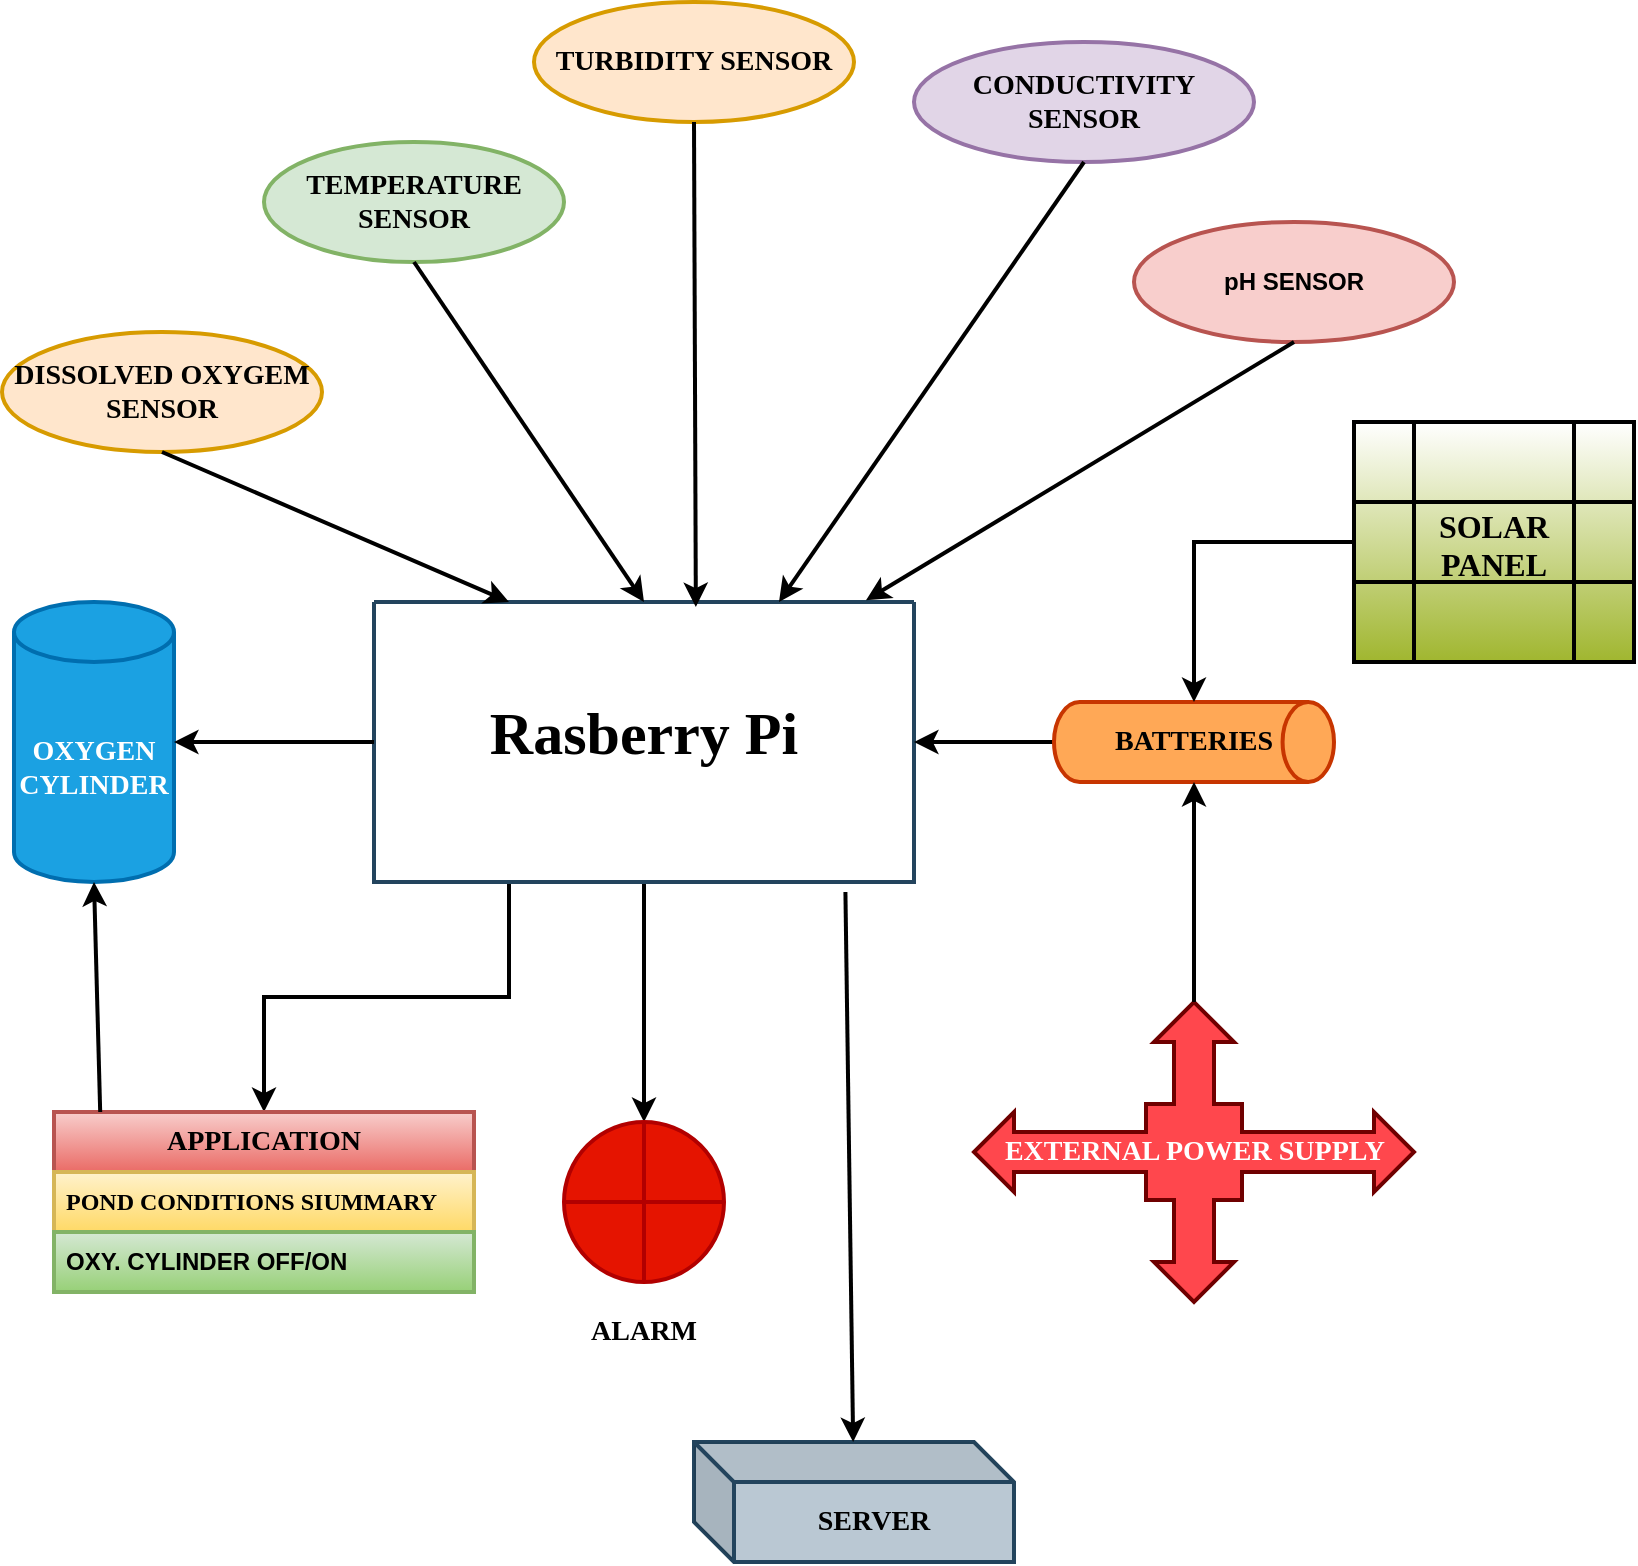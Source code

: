 <mxfile version="24.2.5" type="github">
  <diagram name="Page-1" id="S0aJQYVcPxbasOS-IDLJ">
    <mxGraphModel dx="1750" dy="870" grid="0" gridSize="10" guides="1" tooltips="1" connect="1" arrows="1" fold="1" page="1" pageScale="1" pageWidth="850" pageHeight="1100" math="0" shadow="0">
      <root>
        <mxCell id="0" />
        <mxCell id="1" parent="0" />
        <mxCell id="ntfW1qbjTHWhpwdi0cqG-65" style="edgeStyle=orthogonalEdgeStyle;rounded=0;orthogonalLoop=1;jettySize=auto;html=1;strokeWidth=2;" parent="1" source="ntfW1qbjTHWhpwdi0cqG-1" target="ntfW1qbjTHWhpwdi0cqG-63" edge="1">
          <mxGeometry relative="1" as="geometry" />
        </mxCell>
        <mxCell id="ntfW1qbjTHWhpwdi0cqG-70" style="edgeStyle=orthogonalEdgeStyle;rounded=0;orthogonalLoop=1;jettySize=auto;html=1;exitX=0.25;exitY=1;exitDx=0;exitDy=0;strokeWidth=2;" parent="1" source="ntfW1qbjTHWhpwdi0cqG-1" target="ntfW1qbjTHWhpwdi0cqG-66" edge="1">
          <mxGeometry relative="1" as="geometry" />
        </mxCell>
        <mxCell id="ntfW1qbjTHWhpwdi0cqG-1" value="" style="swimlane;startSize=0;fillColor=#5599ce;strokeColor=#23445d;strokeWidth=2;" parent="1" vertex="1">
          <mxGeometry x="200" y="410" width="270" height="140" as="geometry" />
        </mxCell>
        <mxCell id="ntfW1qbjTHWhpwdi0cqG-36" value="&lt;font size=&quot;1&quot; face=&quot;Times New Roman&quot;&gt;&lt;b style=&quot;font-size: 30px;&quot;&gt;Rasberry Pi&lt;/b&gt;&lt;/font&gt;" style="text;html=1;align=center;verticalAlign=middle;whiteSpace=wrap;rounded=0;strokeWidth=2;" parent="ntfW1qbjTHWhpwdi0cqG-1" vertex="1">
          <mxGeometry x="35" y="50" width="200" height="30" as="geometry" />
        </mxCell>
        <mxCell id="ntfW1qbjTHWhpwdi0cqG-7" value="&lt;b&gt;&lt;font style=&quot;font-size: 14px;&quot; face=&quot;Times New Roman&quot;&gt;TEMPERATURE SENSOR&lt;/font&gt;&lt;/b&gt;" style="ellipse;whiteSpace=wrap;html=1;fillColor=#d5e8d4;strokeColor=#82b366;strokeWidth=2;" parent="1" vertex="1">
          <mxGeometry x="145" y="180" width="150" height="60" as="geometry" />
        </mxCell>
        <mxCell id="ntfW1qbjTHWhpwdi0cqG-8" value="&lt;b&gt;&lt;font style=&quot;font-size: 14px;&quot; face=&quot;Times New Roman&quot;&gt;TURBIDITY SENSOR&lt;/font&gt;&lt;/b&gt;" style="ellipse;whiteSpace=wrap;html=1;fillColor=#ffe6cc;strokeColor=#d79b00;strokeWidth=2;" parent="1" vertex="1">
          <mxGeometry x="280" y="110" width="160" height="60" as="geometry" />
        </mxCell>
        <mxCell id="ntfW1qbjTHWhpwdi0cqG-9" value="&lt;b&gt;pH SENSOR&lt;/b&gt;" style="ellipse;whiteSpace=wrap;html=1;fillColor=#f8cecc;strokeColor=#b85450;strokeWidth=2;" parent="1" vertex="1">
          <mxGeometry x="580" y="220" width="160" height="60" as="geometry" />
        </mxCell>
        <mxCell id="ntfW1qbjTHWhpwdi0cqG-10" value="&lt;b&gt;&lt;font style=&quot;font-size: 14px;&quot; face=&quot;Times New Roman&quot;&gt;CONDUCTIVITY SENSOR&lt;/font&gt;&lt;/b&gt;" style="ellipse;whiteSpace=wrap;html=1;fillColor=#e1d5e7;strokeColor=#9673a6;strokeWidth=2;" parent="1" vertex="1">
          <mxGeometry x="470" y="130" width="170" height="60" as="geometry" />
        </mxCell>
        <mxCell id="ntfW1qbjTHWhpwdi0cqG-57" value="&lt;b&gt;&lt;font style=&quot;font-size: 14px;&quot; face=&quot;Times New Roman&quot;&gt;OXYGEN CYLINDER&lt;/font&gt;&lt;/b&gt;" style="shape=cylinder3;whiteSpace=wrap;html=1;boundedLbl=1;backgroundOutline=1;size=15;fillColor=#1ba1e2;fontColor=#ffffff;strokeColor=#006EAF;strokeWidth=2;" parent="1" vertex="1">
          <mxGeometry x="20" y="410" width="80" height="140" as="geometry" />
        </mxCell>
        <mxCell id="ntfW1qbjTHWhpwdi0cqG-58" style="edgeStyle=orthogonalEdgeStyle;rounded=0;orthogonalLoop=1;jettySize=auto;html=1;entryX=1;entryY=0.5;entryDx=0;entryDy=0;entryPerimeter=0;strokeWidth=2;" parent="1" source="ntfW1qbjTHWhpwdi0cqG-1" target="ntfW1qbjTHWhpwdi0cqG-57" edge="1">
          <mxGeometry relative="1" as="geometry" />
        </mxCell>
        <mxCell id="ntfW1qbjTHWhpwdi0cqG-59" value="&lt;b&gt;&lt;font face=&quot;Times New Roman&quot; style=&quot;font-size: 14px;&quot;&gt;SERVER&lt;/font&gt;&lt;/b&gt;" style="shape=cube;whiteSpace=wrap;html=1;boundedLbl=1;backgroundOutline=1;darkOpacity=0.05;darkOpacity2=0.1;fillColor=#bac8d3;strokeColor=#23445d;strokeWidth=2;" parent="1" vertex="1">
          <mxGeometry x="360" y="830" width="160" height="60" as="geometry" />
        </mxCell>
        <mxCell id="ntfW1qbjTHWhpwdi0cqG-63" value="" style="shape=orEllipse;perimeter=ellipsePerimeter;whiteSpace=wrap;html=1;backgroundOutline=1;fillColor=#e51400;strokeColor=#B20000;fontColor=#ffffff;strokeWidth=2;" parent="1" vertex="1">
          <mxGeometry x="295" y="670" width="80" height="80" as="geometry" />
        </mxCell>
        <mxCell id="ntfW1qbjTHWhpwdi0cqG-64" value="&lt;b&gt;&lt;font style=&quot;font-size: 14px;&quot; face=&quot;Times New Roman&quot;&gt;ALARM&lt;/font&gt;&lt;/b&gt;" style="text;html=1;align=center;verticalAlign=middle;whiteSpace=wrap;rounded=0;strokeWidth=2;" parent="1" vertex="1">
          <mxGeometry x="305" y="760" width="60" height="30" as="geometry" />
        </mxCell>
        <mxCell id="ntfW1qbjTHWhpwdi0cqG-66" value="&lt;b&gt;&lt;font style=&quot;font-size: 14px;&quot; face=&quot;Times New Roman&quot;&gt;APPLICATION&lt;/font&gt;&lt;/b&gt;" style="swimlane;fontStyle=0;childLayout=stackLayout;horizontal=1;startSize=30;horizontalStack=0;resizeParent=1;resizeParentMax=0;resizeLast=0;collapsible=1;marginBottom=0;whiteSpace=wrap;html=1;fillColor=#f8cecc;gradientColor=#ea6b66;strokeColor=#b85450;strokeWidth=2;" parent="1" vertex="1">
          <mxGeometry x="40" y="665" width="210" height="90" as="geometry" />
        </mxCell>
        <mxCell id="ntfW1qbjTHWhpwdi0cqG-67" value="&lt;b&gt;&lt;font style=&quot;font-size: 12px;&quot; face=&quot;Times New Roman&quot;&gt;POND CONDITIONS SIUMMARY&lt;/font&gt;&lt;/b&gt;" style="text;strokeColor=#d6b656;fillColor=#fff2cc;align=left;verticalAlign=middle;spacingLeft=4;spacingRight=4;overflow=hidden;points=[[0,0.5],[1,0.5]];portConstraint=eastwest;rotatable=0;whiteSpace=wrap;html=1;gradientColor=#ffd966;strokeWidth=2;" parent="ntfW1qbjTHWhpwdi0cqG-66" vertex="1">
          <mxGeometry y="30" width="210" height="30" as="geometry" />
        </mxCell>
        <mxCell id="ntfW1qbjTHWhpwdi0cqG-69" value="&lt;b&gt;OXY. CYLINDER OFF/ON&lt;/b&gt;" style="text;strokeColor=#82b366;fillColor=#d5e8d4;align=left;verticalAlign=middle;spacingLeft=4;spacingRight=4;overflow=hidden;points=[[0,0.5],[1,0.5]];portConstraint=eastwest;rotatable=0;whiteSpace=wrap;html=1;gradientColor=#97d077;strokeWidth=2;" parent="ntfW1qbjTHWhpwdi0cqG-66" vertex="1">
          <mxGeometry y="60" width="210" height="30" as="geometry" />
        </mxCell>
        <mxCell id="ntfW1qbjTHWhpwdi0cqG-87" style="edgeStyle=orthogonalEdgeStyle;rounded=0;orthogonalLoop=1;jettySize=auto;html=1;entryX=1;entryY=0.5;entryDx=0;entryDy=0;strokeWidth=2;" parent="1" source="ntfW1qbjTHWhpwdi0cqG-72" target="ntfW1qbjTHWhpwdi0cqG-1" edge="1">
          <mxGeometry relative="1" as="geometry" />
        </mxCell>
        <mxCell id="ntfW1qbjTHWhpwdi0cqG-72" value="&lt;b&gt;&lt;font style=&quot;font-size: 14px;&quot; face=&quot;Times New Roman&quot;&gt;BATTERIES&lt;/font&gt;&lt;/b&gt;" style="strokeWidth=2;html=1;shape=mxgraph.flowchart.direct_data;whiteSpace=wrap;fillColor=#FFA856;fontColor=#000000;strokeColor=#C73500;" parent="1" vertex="1">
          <mxGeometry x="540" y="460" width="140" height="40" as="geometry" />
        </mxCell>
        <mxCell id="ntfW1qbjTHWhpwdi0cqG-92" value="" style="edgeStyle=orthogonalEdgeStyle;rounded=0;orthogonalLoop=1;jettySize=auto;html=1;strokeWidth=2;" parent="1" source="ntfW1qbjTHWhpwdi0cqG-73" target="ntfW1qbjTHWhpwdi0cqG-72" edge="1">
          <mxGeometry relative="1" as="geometry" />
        </mxCell>
        <mxCell id="ntfW1qbjTHWhpwdi0cqG-73" value="" style="shape=table;startSize=0;container=1;collapsible=0;childLayout=tableLayout;fontSize=16;fillColor=default;gradientColor=#a0b62f;swimlaneFillColor=none;strokeWidth=2;" parent="1" vertex="1">
          <mxGeometry x="690" y="320" width="140" height="120" as="geometry" />
        </mxCell>
        <mxCell id="ntfW1qbjTHWhpwdi0cqG-74" value="" style="shape=tableRow;horizontal=0;startSize=0;swimlaneHead=0;swimlaneBody=0;strokeColor=inherit;top=0;left=0;bottom=0;right=0;collapsible=0;dropTarget=0;fillColor=none;points=[[0,0.5],[1,0.5]];portConstraint=eastwest;fontSize=16;strokeWidth=2;" parent="ntfW1qbjTHWhpwdi0cqG-73" vertex="1">
          <mxGeometry width="140" height="40" as="geometry" />
        </mxCell>
        <mxCell id="ntfW1qbjTHWhpwdi0cqG-75" value="" style="shape=partialRectangle;html=1;whiteSpace=wrap;connectable=0;strokeColor=inherit;overflow=hidden;fillColor=none;top=0;left=0;bottom=0;right=0;pointerEvents=1;fontSize=16;strokeWidth=2;" parent="ntfW1qbjTHWhpwdi0cqG-74" vertex="1">
          <mxGeometry width="30" height="40" as="geometry">
            <mxRectangle width="30" height="40" as="alternateBounds" />
          </mxGeometry>
        </mxCell>
        <mxCell id="ntfW1qbjTHWhpwdi0cqG-76" value="" style="shape=partialRectangle;html=1;whiteSpace=wrap;connectable=0;strokeColor=inherit;overflow=hidden;fillColor=none;top=0;left=0;bottom=0;right=0;pointerEvents=1;fontSize=16;strokeWidth=2;" parent="ntfW1qbjTHWhpwdi0cqG-74" vertex="1">
          <mxGeometry x="30" width="80" height="40" as="geometry">
            <mxRectangle width="80" height="40" as="alternateBounds" />
          </mxGeometry>
        </mxCell>
        <mxCell id="ntfW1qbjTHWhpwdi0cqG-77" value="" style="shape=partialRectangle;html=1;whiteSpace=wrap;connectable=0;strokeColor=inherit;overflow=hidden;fillColor=none;top=0;left=0;bottom=0;right=0;pointerEvents=1;fontSize=16;strokeWidth=2;" parent="ntfW1qbjTHWhpwdi0cqG-74" vertex="1">
          <mxGeometry x="110" width="30" height="40" as="geometry">
            <mxRectangle width="30" height="40" as="alternateBounds" />
          </mxGeometry>
        </mxCell>
        <mxCell id="ntfW1qbjTHWhpwdi0cqG-78" value="" style="shape=tableRow;horizontal=0;startSize=0;swimlaneHead=0;swimlaneBody=0;strokeColor=inherit;top=0;left=0;bottom=0;right=0;collapsible=0;dropTarget=0;fillColor=none;points=[[0,0.5],[1,0.5]];portConstraint=eastwest;fontSize=16;strokeWidth=2;" parent="ntfW1qbjTHWhpwdi0cqG-73" vertex="1">
          <mxGeometry y="40" width="140" height="40" as="geometry" />
        </mxCell>
        <mxCell id="ntfW1qbjTHWhpwdi0cqG-79" value="" style="shape=partialRectangle;html=1;whiteSpace=wrap;connectable=0;strokeColor=inherit;overflow=hidden;fillColor=none;top=0;left=0;bottom=0;right=0;pointerEvents=1;fontSize=16;strokeWidth=2;" parent="ntfW1qbjTHWhpwdi0cqG-78" vertex="1">
          <mxGeometry width="30" height="40" as="geometry">
            <mxRectangle width="30" height="40" as="alternateBounds" />
          </mxGeometry>
        </mxCell>
        <mxCell id="ntfW1qbjTHWhpwdi0cqG-80" value="&lt;b&gt;&lt;font style=&quot;font-size: 16px;&quot; face=&quot;Times New Roman&quot;&gt;SOLAR PANEL&lt;/font&gt;&lt;/b&gt;" style="shape=partialRectangle;html=1;whiteSpace=wrap;connectable=0;strokeColor=inherit;overflow=hidden;fillColor=none;top=0;left=0;bottom=0;right=0;pointerEvents=1;fontSize=16;strokeWidth=2;" parent="ntfW1qbjTHWhpwdi0cqG-78" vertex="1">
          <mxGeometry x="30" width="80" height="40" as="geometry">
            <mxRectangle width="80" height="40" as="alternateBounds" />
          </mxGeometry>
        </mxCell>
        <mxCell id="ntfW1qbjTHWhpwdi0cqG-81" value="" style="shape=partialRectangle;html=1;whiteSpace=wrap;connectable=0;strokeColor=inherit;overflow=hidden;fillColor=none;top=0;left=0;bottom=0;right=0;pointerEvents=1;fontSize=16;strokeWidth=2;" parent="ntfW1qbjTHWhpwdi0cqG-78" vertex="1">
          <mxGeometry x="110" width="30" height="40" as="geometry">
            <mxRectangle width="30" height="40" as="alternateBounds" />
          </mxGeometry>
        </mxCell>
        <mxCell id="ntfW1qbjTHWhpwdi0cqG-82" value="" style="shape=tableRow;horizontal=0;startSize=0;swimlaneHead=0;swimlaneBody=0;strokeColor=inherit;top=0;left=0;bottom=0;right=0;collapsible=0;dropTarget=0;fillColor=none;points=[[0,0.5],[1,0.5]];portConstraint=eastwest;fontSize=16;strokeWidth=2;" parent="ntfW1qbjTHWhpwdi0cqG-73" vertex="1">
          <mxGeometry y="80" width="140" height="40" as="geometry" />
        </mxCell>
        <mxCell id="ntfW1qbjTHWhpwdi0cqG-83" value="" style="shape=partialRectangle;html=1;whiteSpace=wrap;connectable=0;strokeColor=inherit;overflow=hidden;fillColor=none;top=0;left=0;bottom=0;right=0;pointerEvents=1;fontSize=16;strokeWidth=2;" parent="ntfW1qbjTHWhpwdi0cqG-82" vertex="1">
          <mxGeometry width="30" height="40" as="geometry">
            <mxRectangle width="30" height="40" as="alternateBounds" />
          </mxGeometry>
        </mxCell>
        <mxCell id="ntfW1qbjTHWhpwdi0cqG-84" value="" style="shape=partialRectangle;html=1;whiteSpace=wrap;connectable=0;strokeColor=inherit;overflow=hidden;fillColor=none;top=0;left=0;bottom=0;right=0;pointerEvents=1;fontSize=16;strokeWidth=2;" parent="ntfW1qbjTHWhpwdi0cqG-82" vertex="1">
          <mxGeometry x="30" width="80" height="40" as="geometry">
            <mxRectangle width="80" height="40" as="alternateBounds" />
          </mxGeometry>
        </mxCell>
        <mxCell id="ntfW1qbjTHWhpwdi0cqG-85" value="" style="shape=partialRectangle;html=1;whiteSpace=wrap;connectable=0;strokeColor=inherit;overflow=hidden;fillColor=none;top=0;left=0;bottom=0;right=0;pointerEvents=1;fontSize=16;strokeWidth=2;" parent="ntfW1qbjTHWhpwdi0cqG-82" vertex="1">
          <mxGeometry x="110" width="30" height="40" as="geometry">
            <mxRectangle width="30" height="40" as="alternateBounds" />
          </mxGeometry>
        </mxCell>
        <mxCell id="ntfW1qbjTHWhpwdi0cqG-88" value="&lt;b&gt;&lt;font style=&quot;font-size: 14px;&quot; face=&quot;Times New Roman&quot;&gt;EXTERNAL POWER SUPPLY&lt;/font&gt;&lt;/b&gt;" style="html=1;shadow=0;dashed=0;align=center;verticalAlign=middle;shape=mxgraph.arrows2.calloutQuadArrow;dy=10;dx=20;notch=24;arrowHead=10;fillColor=#FF474D;fontColor=#ffffff;strokeColor=#6F0000;strokeWidth=2;" parent="1" vertex="1">
          <mxGeometry x="500" y="610" width="220" height="150" as="geometry" />
        </mxCell>
        <mxCell id="ntfW1qbjTHWhpwdi0cqG-89" style="edgeStyle=orthogonalEdgeStyle;rounded=0;orthogonalLoop=1;jettySize=auto;html=1;entryX=0.5;entryY=1;entryDx=0;entryDy=0;entryPerimeter=0;strokeWidth=2;" parent="1" source="ntfW1qbjTHWhpwdi0cqG-88" target="ntfW1qbjTHWhpwdi0cqG-72" edge="1">
          <mxGeometry relative="1" as="geometry" />
        </mxCell>
        <mxCell id="knFjcRGyGVWMB6tc085J-2" value="&lt;b&gt;&lt;font style=&quot;font-size: 14px;&quot; face=&quot;Times New Roman&quot;&gt;DISSOLVED OXYGEM SENSOR&lt;/font&gt;&lt;/b&gt;" style="ellipse;whiteSpace=wrap;html=1;fillColor=#ffe6cc;strokeColor=#d79b00;strokeWidth=2;" parent="1" vertex="1">
          <mxGeometry x="14" y="275" width="160" height="60" as="geometry" />
        </mxCell>
        <mxCell id="knFjcRGyGVWMB6tc085J-3" value="" style="endArrow=classic;html=1;rounded=0;hachureGap=4;fontFamily=Architects Daughter;fontSource=https%3A%2F%2Ffonts.googleapis.com%2Fcss%3Ffamily%3DArchitects%2BDaughter;exitX=0.5;exitY=1;exitDx=0;exitDy=0;entryX=0.25;entryY=0;entryDx=0;entryDy=0;strokeWidth=2;" parent="1" source="knFjcRGyGVWMB6tc085J-2" target="ntfW1qbjTHWhpwdi0cqG-1" edge="1">
          <mxGeometry width="50" height="50" relative="1" as="geometry">
            <mxPoint x="420" y="340" as="sourcePoint" />
            <mxPoint x="470" y="290" as="targetPoint" />
          </mxGeometry>
        </mxCell>
        <mxCell id="knFjcRGyGVWMB6tc085J-4" value="" style="endArrow=classic;html=1;rounded=0;hachureGap=4;fontFamily=Architects Daughter;fontSource=https%3A%2F%2Ffonts.googleapis.com%2Fcss%3Ffamily%3DArchitects%2BDaughter;exitX=0.5;exitY=1;exitDx=0;exitDy=0;entryX=0.5;entryY=0;entryDx=0;entryDy=0;strokeWidth=2;" parent="1" source="ntfW1qbjTHWhpwdi0cqG-7" target="ntfW1qbjTHWhpwdi0cqG-1" edge="1">
          <mxGeometry width="50" height="50" relative="1" as="geometry">
            <mxPoint x="248" y="291" as="sourcePoint" />
            <mxPoint x="358" y="390" as="targetPoint" />
          </mxGeometry>
        </mxCell>
        <mxCell id="knFjcRGyGVWMB6tc085J-5" value="" style="endArrow=classic;html=1;rounded=0;hachureGap=4;fontFamily=Architects Daughter;fontSource=https%3A%2F%2Ffonts.googleapis.com%2Fcss%3Ffamily%3DArchitects%2BDaughter;exitX=0.5;exitY=1;exitDx=0;exitDy=0;entryX=0.596;entryY=0.018;entryDx=0;entryDy=0;entryPerimeter=0;strokeWidth=2;" parent="1" source="ntfW1qbjTHWhpwdi0cqG-8" target="ntfW1qbjTHWhpwdi0cqG-1" edge="1">
          <mxGeometry width="50" height="50" relative="1" as="geometry">
            <mxPoint x="420" y="340" as="sourcePoint" />
            <mxPoint x="470" y="290" as="targetPoint" />
          </mxGeometry>
        </mxCell>
        <mxCell id="knFjcRGyGVWMB6tc085J-6" value="" style="endArrow=classic;html=1;rounded=0;hachureGap=4;fontFamily=Architects Daughter;fontSource=https%3A%2F%2Ffonts.googleapis.com%2Fcss%3Ffamily%3DArchitects%2BDaughter;exitX=0.5;exitY=1;exitDx=0;exitDy=0;entryX=0.75;entryY=0;entryDx=0;entryDy=0;strokeWidth=2;" parent="1" source="ntfW1qbjTHWhpwdi0cqG-10" target="ntfW1qbjTHWhpwdi0cqG-1" edge="1">
          <mxGeometry width="50" height="50" relative="1" as="geometry">
            <mxPoint x="420" y="340" as="sourcePoint" />
            <mxPoint x="470" y="290" as="targetPoint" />
          </mxGeometry>
        </mxCell>
        <mxCell id="knFjcRGyGVWMB6tc085J-7" value="" style="endArrow=classic;html=1;rounded=0;hachureGap=4;fontFamily=Architects Daughter;fontSource=https%3A%2F%2Ffonts.googleapis.com%2Fcss%3Ffamily%3DArchitects%2BDaughter;exitX=0.5;exitY=1;exitDx=0;exitDy=0;entryX=0.911;entryY=-0.006;entryDx=0;entryDy=0;entryPerimeter=0;strokeWidth=2;" parent="1" source="ntfW1qbjTHWhpwdi0cqG-9" target="ntfW1qbjTHWhpwdi0cqG-1" edge="1">
          <mxGeometry width="50" height="50" relative="1" as="geometry">
            <mxPoint x="420" y="340" as="sourcePoint" />
            <mxPoint x="470" y="290" as="targetPoint" />
          </mxGeometry>
        </mxCell>
        <mxCell id="knFjcRGyGVWMB6tc085J-9" value="" style="endArrow=classic;html=1;rounded=0;hachureGap=4;fontFamily=Architects Daughter;fontSource=https%3A%2F%2Ffonts.googleapis.com%2Fcss%3Ffamily%3DArchitects%2BDaughter;entryX=0.5;entryY=1;entryDx=0;entryDy=0;entryPerimeter=0;strokeWidth=2;exitX=0.11;exitY=0;exitDx=0;exitDy=0;exitPerimeter=0;" parent="1" source="ntfW1qbjTHWhpwdi0cqG-66" target="ntfW1qbjTHWhpwdi0cqG-57" edge="1">
          <mxGeometry width="50" height="50" relative="1" as="geometry">
            <mxPoint x="60" y="660" as="sourcePoint" />
            <mxPoint x="470" y="620" as="targetPoint" />
          </mxGeometry>
        </mxCell>
        <mxCell id="knFjcRGyGVWMB6tc085J-10" value="" style="endArrow=classic;html=1;rounded=0;hachureGap=4;fontFamily=Architects Daughter;fontSource=https%3A%2F%2Ffonts.googleapis.com%2Fcss%3Ffamily%3DArchitects%2BDaughter;exitX=0.873;exitY=1.036;exitDx=0;exitDy=0;exitPerimeter=0;strokeWidth=2;" parent="1" source="ntfW1qbjTHWhpwdi0cqG-1" target="ntfW1qbjTHWhpwdi0cqG-59" edge="1">
          <mxGeometry width="50" height="50" relative="1" as="geometry">
            <mxPoint x="520" y="480" as="sourcePoint" />
            <mxPoint x="570" y="430" as="targetPoint" />
          </mxGeometry>
        </mxCell>
      </root>
    </mxGraphModel>
  </diagram>
</mxfile>
